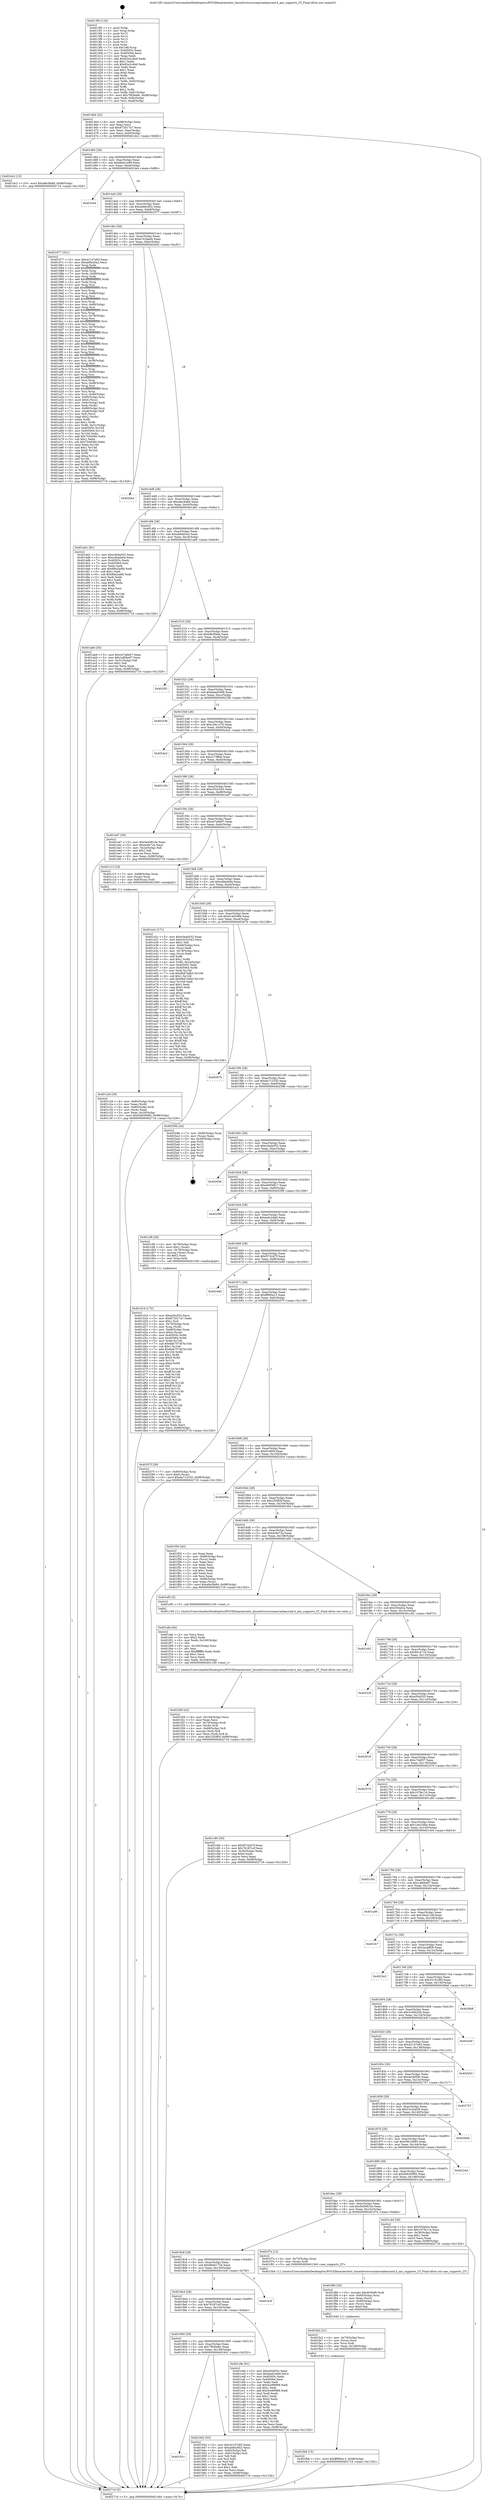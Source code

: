 digraph "0x4013f0" {
  label = "0x4013f0 (/mnt/c/Users/mathe/Desktop/tcc/POCII/binaries/extr_linuxdriversscsiaacraidaacraid.h_aac_supports_2T_Final-ollvm.out::main(0))"
  labelloc = "t"
  node[shape=record]

  Entry [label="",width=0.3,height=0.3,shape=circle,fillcolor=black,style=filled]
  "0x401464" [label="{
     0x401464 [32]\l
     | [instrs]\l
     &nbsp;&nbsp;0x401464 \<+6\>: mov -0x98(%rbp),%eax\l
     &nbsp;&nbsp;0x40146a \<+2\>: mov %eax,%ecx\l
     &nbsp;&nbsp;0x40146c \<+6\>: sub $0x872017a7,%ecx\l
     &nbsp;&nbsp;0x401472 \<+6\>: mov %eax,-0xac(%rbp)\l
     &nbsp;&nbsp;0x401478 \<+6\>: mov %ecx,-0xb0(%rbp)\l
     &nbsp;&nbsp;0x40147e \<+6\>: je 0000000000401dc2 \<main+0x9d2\>\l
  }"]
  "0x401dc2" [label="{
     0x401dc2 [15]\l
     | [instrs]\l
     &nbsp;&nbsp;0x401dc2 \<+10\>: movl $0xa9e3fa84,-0x98(%rbp)\l
     &nbsp;&nbsp;0x401dcc \<+5\>: jmp 0000000000402716 \<main+0x1326\>\l
  }"]
  "0x401484" [label="{
     0x401484 [28]\l
     | [instrs]\l
     &nbsp;&nbsp;0x401484 \<+5\>: jmp 0000000000401489 \<main+0x99\>\l
     &nbsp;&nbsp;0x401489 \<+6\>: mov -0xac(%rbp),%eax\l
     &nbsp;&nbsp;0x40148f \<+5\>: sub $0x9bdc1e99,%eax\l
     &nbsp;&nbsp;0x401494 \<+6\>: mov %eax,-0xb4(%rbp)\l
     &nbsp;&nbsp;0x40149a \<+6\>: je 00000000004023e4 \<main+0xff4\>\l
  }"]
  Exit [label="",width=0.3,height=0.3,shape=circle,fillcolor=black,style=filled,peripheries=2]
  "0x4023e4" [label="{
     0x4023e4\l
  }", style=dashed]
  "0x4014a0" [label="{
     0x4014a0 [28]\l
     | [instrs]\l
     &nbsp;&nbsp;0x4014a0 \<+5\>: jmp 00000000004014a5 \<main+0xb5\>\l
     &nbsp;&nbsp;0x4014a5 \<+6\>: mov -0xac(%rbp),%eax\l
     &nbsp;&nbsp;0x4014ab \<+5\>: sub $0xa46bc852,%eax\l
     &nbsp;&nbsp;0x4014b0 \<+6\>: mov %eax,-0xb8(%rbp)\l
     &nbsp;&nbsp;0x4014b6 \<+6\>: je 0000000000401977 \<main+0x587\>\l
  }"]
  "0x401fb8" [label="{
     0x401fb8 [15]\l
     | [instrs]\l
     &nbsp;&nbsp;0x401fb8 \<+10\>: movl $0xff990a13,-0x98(%rbp)\l
     &nbsp;&nbsp;0x401fc2 \<+5\>: jmp 0000000000402716 \<main+0x1326\>\l
  }"]
  "0x401977" [label="{
     0x401977 [321]\l
     | [instrs]\l
     &nbsp;&nbsp;0x401977 \<+5\>: mov $0x42147e83,%eax\l
     &nbsp;&nbsp;0x40197c \<+5\>: mov $0xab9ed3a2,%ecx\l
     &nbsp;&nbsp;0x401981 \<+3\>: mov %rsp,%rdx\l
     &nbsp;&nbsp;0x401984 \<+4\>: add $0xfffffffffffffff0,%rdx\l
     &nbsp;&nbsp;0x401988 \<+3\>: mov %rdx,%rsp\l
     &nbsp;&nbsp;0x40198b \<+7\>: mov %rdx,-0x90(%rbp)\l
     &nbsp;&nbsp;0x401992 \<+3\>: mov %rsp,%rdx\l
     &nbsp;&nbsp;0x401995 \<+4\>: add $0xfffffffffffffff0,%rdx\l
     &nbsp;&nbsp;0x401999 \<+3\>: mov %rdx,%rsp\l
     &nbsp;&nbsp;0x40199c \<+3\>: mov %rsp,%rsi\l
     &nbsp;&nbsp;0x40199f \<+4\>: add $0xfffffffffffffff0,%rsi\l
     &nbsp;&nbsp;0x4019a3 \<+3\>: mov %rsi,%rsp\l
     &nbsp;&nbsp;0x4019a6 \<+7\>: mov %rsi,-0x88(%rbp)\l
     &nbsp;&nbsp;0x4019ad \<+3\>: mov %rsp,%rsi\l
     &nbsp;&nbsp;0x4019b0 \<+4\>: add $0xfffffffffffffff0,%rsi\l
     &nbsp;&nbsp;0x4019b4 \<+3\>: mov %rsi,%rsp\l
     &nbsp;&nbsp;0x4019b7 \<+4\>: mov %rsi,-0x80(%rbp)\l
     &nbsp;&nbsp;0x4019bb \<+3\>: mov %rsp,%rsi\l
     &nbsp;&nbsp;0x4019be \<+4\>: add $0xfffffffffffffff0,%rsi\l
     &nbsp;&nbsp;0x4019c2 \<+3\>: mov %rsi,%rsp\l
     &nbsp;&nbsp;0x4019c5 \<+4\>: mov %rsi,-0x78(%rbp)\l
     &nbsp;&nbsp;0x4019c9 \<+3\>: mov %rsp,%rsi\l
     &nbsp;&nbsp;0x4019cc \<+4\>: add $0xfffffffffffffff0,%rsi\l
     &nbsp;&nbsp;0x4019d0 \<+3\>: mov %rsi,%rsp\l
     &nbsp;&nbsp;0x4019d3 \<+4\>: mov %rsi,-0x70(%rbp)\l
     &nbsp;&nbsp;0x4019d7 \<+3\>: mov %rsp,%rsi\l
     &nbsp;&nbsp;0x4019da \<+4\>: add $0xfffffffffffffff0,%rsi\l
     &nbsp;&nbsp;0x4019de \<+3\>: mov %rsi,%rsp\l
     &nbsp;&nbsp;0x4019e1 \<+4\>: mov %rsi,-0x68(%rbp)\l
     &nbsp;&nbsp;0x4019e5 \<+3\>: mov %rsp,%rsi\l
     &nbsp;&nbsp;0x4019e8 \<+4\>: add $0xfffffffffffffff0,%rsi\l
     &nbsp;&nbsp;0x4019ec \<+3\>: mov %rsi,%rsp\l
     &nbsp;&nbsp;0x4019ef \<+4\>: mov %rsi,-0x60(%rbp)\l
     &nbsp;&nbsp;0x4019f3 \<+3\>: mov %rsp,%rsi\l
     &nbsp;&nbsp;0x4019f6 \<+4\>: add $0xfffffffffffffff0,%rsi\l
     &nbsp;&nbsp;0x4019fa \<+3\>: mov %rsi,%rsp\l
     &nbsp;&nbsp;0x4019fd \<+4\>: mov %rsi,-0x58(%rbp)\l
     &nbsp;&nbsp;0x401a01 \<+3\>: mov %rsp,%rsi\l
     &nbsp;&nbsp;0x401a04 \<+4\>: add $0xfffffffffffffff0,%rsi\l
     &nbsp;&nbsp;0x401a08 \<+3\>: mov %rsi,%rsp\l
     &nbsp;&nbsp;0x401a0b \<+4\>: mov %rsi,-0x50(%rbp)\l
     &nbsp;&nbsp;0x401a0f \<+3\>: mov %rsp,%rsi\l
     &nbsp;&nbsp;0x401a12 \<+4\>: add $0xfffffffffffffff0,%rsi\l
     &nbsp;&nbsp;0x401a16 \<+3\>: mov %rsi,%rsp\l
     &nbsp;&nbsp;0x401a19 \<+4\>: mov %rsi,-0x48(%rbp)\l
     &nbsp;&nbsp;0x401a1d \<+3\>: mov %rsp,%rsi\l
     &nbsp;&nbsp;0x401a20 \<+4\>: add $0xfffffffffffffff0,%rsi\l
     &nbsp;&nbsp;0x401a24 \<+3\>: mov %rsi,%rsp\l
     &nbsp;&nbsp;0x401a27 \<+4\>: mov %rsi,-0x40(%rbp)\l
     &nbsp;&nbsp;0x401a2b \<+7\>: mov -0x90(%rbp),%rsi\l
     &nbsp;&nbsp;0x401a32 \<+6\>: movl $0x0,(%rsi)\l
     &nbsp;&nbsp;0x401a38 \<+6\>: mov -0x9c(%rbp),%edi\l
     &nbsp;&nbsp;0x401a3e \<+2\>: mov %edi,(%rdx)\l
     &nbsp;&nbsp;0x401a40 \<+7\>: mov -0x88(%rbp),%rsi\l
     &nbsp;&nbsp;0x401a47 \<+7\>: mov -0xa8(%rbp),%r8\l
     &nbsp;&nbsp;0x401a4e \<+3\>: mov %r8,(%rsi)\l
     &nbsp;&nbsp;0x401a51 \<+3\>: cmpl $0x2,(%rdx)\l
     &nbsp;&nbsp;0x401a54 \<+4\>: setne %r9b\l
     &nbsp;&nbsp;0x401a58 \<+4\>: and $0x1,%r9b\l
     &nbsp;&nbsp;0x401a5c \<+4\>: mov %r9b,-0x31(%rbp)\l
     &nbsp;&nbsp;0x401a60 \<+8\>: mov 0x40505c,%r10d\l
     &nbsp;&nbsp;0x401a68 \<+8\>: mov 0x405064,%r11d\l
     &nbsp;&nbsp;0x401a70 \<+3\>: mov %r10d,%ebx\l
     &nbsp;&nbsp;0x401a73 \<+6\>: add $0x704d380,%ebx\l
     &nbsp;&nbsp;0x401a79 \<+3\>: sub $0x1,%ebx\l
     &nbsp;&nbsp;0x401a7c \<+6\>: sub $0x704d380,%ebx\l
     &nbsp;&nbsp;0x401a82 \<+4\>: imul %ebx,%r10d\l
     &nbsp;&nbsp;0x401a86 \<+4\>: and $0x1,%r10d\l
     &nbsp;&nbsp;0x401a8a \<+4\>: cmp $0x0,%r10d\l
     &nbsp;&nbsp;0x401a8e \<+4\>: sete %r9b\l
     &nbsp;&nbsp;0x401a92 \<+4\>: cmp $0xa,%r11d\l
     &nbsp;&nbsp;0x401a96 \<+4\>: setl %r14b\l
     &nbsp;&nbsp;0x401a9a \<+3\>: mov %r9b,%r15b\l
     &nbsp;&nbsp;0x401a9d \<+3\>: and %r14b,%r15b\l
     &nbsp;&nbsp;0x401aa0 \<+3\>: xor %r14b,%r9b\l
     &nbsp;&nbsp;0x401aa3 \<+3\>: or %r9b,%r15b\l
     &nbsp;&nbsp;0x401aa6 \<+4\>: test $0x1,%r15b\l
     &nbsp;&nbsp;0x401aaa \<+3\>: cmovne %ecx,%eax\l
     &nbsp;&nbsp;0x401aad \<+6\>: mov %eax,-0x98(%rbp)\l
     &nbsp;&nbsp;0x401ab3 \<+5\>: jmp 0000000000402716 \<main+0x1326\>\l
  }"]
  "0x4014bc" [label="{
     0x4014bc [28]\l
     | [instrs]\l
     &nbsp;&nbsp;0x4014bc \<+5\>: jmp 00000000004014c1 \<main+0xd1\>\l
     &nbsp;&nbsp;0x4014c1 \<+6\>: mov -0xac(%rbp),%eax\l
     &nbsp;&nbsp;0x4014c7 \<+5\>: sub $0xa7e34ad4,%eax\l
     &nbsp;&nbsp;0x4014cc \<+6\>: mov %eax,-0xbc(%rbp)\l
     &nbsp;&nbsp;0x4014d2 \<+6\>: je 00000000004020e2 \<main+0xcf2\>\l
  }"]
  "0x401fa3" [label="{
     0x401fa3 [21]\l
     | [instrs]\l
     &nbsp;&nbsp;0x401fa3 \<+4\>: mov -0x70(%rbp),%rcx\l
     &nbsp;&nbsp;0x401fa7 \<+3\>: mov (%rcx),%rcx\l
     &nbsp;&nbsp;0x401faa \<+3\>: mov %rcx,%rdi\l
     &nbsp;&nbsp;0x401fad \<+6\>: mov %eax,-0x168(%rbp)\l
     &nbsp;&nbsp;0x401fb3 \<+5\>: call 0000000000401030 \<free@plt\>\l
     | [calls]\l
     &nbsp;&nbsp;0x401030 \{1\} (unknown)\l
  }"]
  "0x4020e2" [label="{
     0x4020e2\l
  }", style=dashed]
  "0x4014d8" [label="{
     0x4014d8 [28]\l
     | [instrs]\l
     &nbsp;&nbsp;0x4014d8 \<+5\>: jmp 00000000004014dd \<main+0xed\>\l
     &nbsp;&nbsp;0x4014dd \<+6\>: mov -0xac(%rbp),%eax\l
     &nbsp;&nbsp;0x4014e3 \<+5\>: sub $0xa9e3fa84,%eax\l
     &nbsp;&nbsp;0x4014e8 \<+6\>: mov %eax,-0xc0(%rbp)\l
     &nbsp;&nbsp;0x4014ee \<+6\>: je 0000000000401dd1 \<main+0x9e1\>\l
  }"]
  "0x401f86" [label="{
     0x401f86 [29]\l
     | [instrs]\l
     &nbsp;&nbsp;0x401f86 \<+10\>: movabs $0x4030d6,%rdi\l
     &nbsp;&nbsp;0x401f90 \<+4\>: mov -0x60(%rbp),%rcx\l
     &nbsp;&nbsp;0x401f94 \<+2\>: mov %eax,(%rcx)\l
     &nbsp;&nbsp;0x401f96 \<+4\>: mov -0x60(%rbp),%rcx\l
     &nbsp;&nbsp;0x401f9a \<+2\>: mov (%rcx),%esi\l
     &nbsp;&nbsp;0x401f9c \<+2\>: mov $0x0,%al\l
     &nbsp;&nbsp;0x401f9e \<+5\>: call 0000000000401040 \<printf@plt\>\l
     | [calls]\l
     &nbsp;&nbsp;0x401040 \{1\} (unknown)\l
  }"]
  "0x401dd1" [label="{
     0x401dd1 [91]\l
     | [instrs]\l
     &nbsp;&nbsp;0x401dd1 \<+5\>: mov $0xe3eda552,%eax\l
     &nbsp;&nbsp;0x401dd6 \<+5\>: mov $0xcd0eeb0a,%ecx\l
     &nbsp;&nbsp;0x401ddb \<+7\>: mov 0x40505c,%edx\l
     &nbsp;&nbsp;0x401de2 \<+7\>: mov 0x405064,%esi\l
     &nbsp;&nbsp;0x401de9 \<+2\>: mov %edx,%edi\l
     &nbsp;&nbsp;0x401deb \<+6\>: add $0x89a2adfd,%edi\l
     &nbsp;&nbsp;0x401df1 \<+3\>: sub $0x1,%edi\l
     &nbsp;&nbsp;0x401df4 \<+6\>: sub $0x89a2adfd,%edi\l
     &nbsp;&nbsp;0x401dfa \<+3\>: imul %edi,%edx\l
     &nbsp;&nbsp;0x401dfd \<+3\>: and $0x1,%edx\l
     &nbsp;&nbsp;0x401e00 \<+3\>: cmp $0x0,%edx\l
     &nbsp;&nbsp;0x401e03 \<+4\>: sete %r8b\l
     &nbsp;&nbsp;0x401e07 \<+3\>: cmp $0xa,%esi\l
     &nbsp;&nbsp;0x401e0a \<+4\>: setl %r9b\l
     &nbsp;&nbsp;0x401e0e \<+3\>: mov %r8b,%r10b\l
     &nbsp;&nbsp;0x401e11 \<+3\>: and %r9b,%r10b\l
     &nbsp;&nbsp;0x401e14 \<+3\>: xor %r9b,%r8b\l
     &nbsp;&nbsp;0x401e17 \<+3\>: or %r8b,%r10b\l
     &nbsp;&nbsp;0x401e1a \<+4\>: test $0x1,%r10b\l
     &nbsp;&nbsp;0x401e1e \<+3\>: cmovne %ecx,%eax\l
     &nbsp;&nbsp;0x401e21 \<+6\>: mov %eax,-0x98(%rbp)\l
     &nbsp;&nbsp;0x401e27 \<+5\>: jmp 0000000000402716 \<main+0x1326\>\l
  }"]
  "0x4014f4" [label="{
     0x4014f4 [28]\l
     | [instrs]\l
     &nbsp;&nbsp;0x4014f4 \<+5\>: jmp 00000000004014f9 \<main+0x109\>\l
     &nbsp;&nbsp;0x4014f9 \<+6\>: mov -0xac(%rbp),%eax\l
     &nbsp;&nbsp;0x4014ff \<+5\>: sub $0xab9ed3a2,%eax\l
     &nbsp;&nbsp;0x401504 \<+6\>: mov %eax,-0xc4(%rbp)\l
     &nbsp;&nbsp;0x40150a \<+6\>: je 0000000000401ab8 \<main+0x6c8\>\l
  }"]
  "0x401f26" [label="{
     0x401f26 [42]\l
     | [instrs]\l
     &nbsp;&nbsp;0x401f26 \<+6\>: mov -0x164(%rbp),%ecx\l
     &nbsp;&nbsp;0x401f2c \<+3\>: imul %eax,%ecx\l
     &nbsp;&nbsp;0x401f2f \<+4\>: mov -0x70(%rbp),%rdi\l
     &nbsp;&nbsp;0x401f33 \<+3\>: mov (%rdi),%rdi\l
     &nbsp;&nbsp;0x401f36 \<+4\>: mov -0x68(%rbp),%r8\l
     &nbsp;&nbsp;0x401f3a \<+3\>: movslq (%r8),%r8\l
     &nbsp;&nbsp;0x401f3d \<+4\>: mov %ecx,(%rdi,%r8,4)\l
     &nbsp;&nbsp;0x401f41 \<+10\>: movl $0x1f2085f,-0x98(%rbp)\l
     &nbsp;&nbsp;0x401f4b \<+5\>: jmp 0000000000402716 \<main+0x1326\>\l
  }"]
  "0x401ab8" [label="{
     0x401ab8 [30]\l
     | [instrs]\l
     &nbsp;&nbsp;0x401ab8 \<+5\>: mov $0xcb7a6b67,%eax\l
     &nbsp;&nbsp;0x401abd \<+5\>: mov $0x1a80b4f7,%ecx\l
     &nbsp;&nbsp;0x401ac2 \<+3\>: mov -0x31(%rbp),%dl\l
     &nbsp;&nbsp;0x401ac5 \<+3\>: test $0x1,%dl\l
     &nbsp;&nbsp;0x401ac8 \<+3\>: cmovne %ecx,%eax\l
     &nbsp;&nbsp;0x401acb \<+6\>: mov %eax,-0x98(%rbp)\l
     &nbsp;&nbsp;0x401ad1 \<+5\>: jmp 0000000000402716 \<main+0x1326\>\l
  }"]
  "0x401510" [label="{
     0x401510 [28]\l
     | [instrs]\l
     &nbsp;&nbsp;0x401510 \<+5\>: jmp 0000000000401515 \<main+0x125\>\l
     &nbsp;&nbsp;0x401515 \<+6\>: mov -0xac(%rbp),%eax\l
     &nbsp;&nbsp;0x40151b \<+5\>: sub $0xb8cf5e6e,%eax\l
     &nbsp;&nbsp;0x401520 \<+6\>: mov %eax,-0xc8(%rbp)\l
     &nbsp;&nbsp;0x401526 \<+6\>: je 00000000004020f1 \<main+0xd01\>\l
  }"]
  "0x401efa" [label="{
     0x401efa [44]\l
     | [instrs]\l
     &nbsp;&nbsp;0x401efa \<+2\>: xor %ecx,%ecx\l
     &nbsp;&nbsp;0x401efc \<+5\>: mov $0x2,%edx\l
     &nbsp;&nbsp;0x401f01 \<+6\>: mov %edx,-0x160(%rbp)\l
     &nbsp;&nbsp;0x401f07 \<+1\>: cltd\l
     &nbsp;&nbsp;0x401f08 \<+6\>: mov -0x160(%rbp),%esi\l
     &nbsp;&nbsp;0x401f0e \<+2\>: idiv %esi\l
     &nbsp;&nbsp;0x401f10 \<+6\>: imul $0xfffffffe,%edx,%edx\l
     &nbsp;&nbsp;0x401f16 \<+3\>: sub $0x1,%ecx\l
     &nbsp;&nbsp;0x401f19 \<+2\>: sub %ecx,%edx\l
     &nbsp;&nbsp;0x401f1b \<+6\>: mov %edx,-0x164(%rbp)\l
     &nbsp;&nbsp;0x401f21 \<+5\>: call 0000000000401160 \<next_i\>\l
     | [calls]\l
     &nbsp;&nbsp;0x401160 \{1\} (/mnt/c/Users/mathe/Desktop/tcc/POCII/binaries/extr_linuxdriversscsiaacraidaacraid.h_aac_supports_2T_Final-ollvm.out::next_i)\l
  }"]
  "0x4020f1" [label="{
     0x4020f1\l
  }", style=dashed]
  "0x40152c" [label="{
     0x40152c [28]\l
     | [instrs]\l
     &nbsp;&nbsp;0x40152c \<+5\>: jmp 0000000000401531 \<main+0x141\>\l
     &nbsp;&nbsp;0x401531 \<+6\>: mov -0xac(%rbp),%eax\l
     &nbsp;&nbsp;0x401537 \<+5\>: sub $0xbaad5408,%eax\l
     &nbsp;&nbsp;0x40153c \<+6\>: mov %eax,-0xcc(%rbp)\l
     &nbsp;&nbsp;0x401542 \<+6\>: je 0000000000402336 \<main+0xf46\>\l
  }"]
  "0x401d16" [label="{
     0x401d16 [172]\l
     | [instrs]\l
     &nbsp;&nbsp;0x401d16 \<+5\>: mov $0xa50a553,%ecx\l
     &nbsp;&nbsp;0x401d1b \<+5\>: mov $0x872017a7,%edx\l
     &nbsp;&nbsp;0x401d20 \<+3\>: mov $0x1,%sil\l
     &nbsp;&nbsp;0x401d23 \<+4\>: mov -0x70(%rbp),%rdi\l
     &nbsp;&nbsp;0x401d27 \<+3\>: mov %rax,(%rdi)\l
     &nbsp;&nbsp;0x401d2a \<+4\>: mov -0x68(%rbp),%rax\l
     &nbsp;&nbsp;0x401d2e \<+6\>: movl $0x0,(%rax)\l
     &nbsp;&nbsp;0x401d34 \<+8\>: mov 0x40505c,%r8d\l
     &nbsp;&nbsp;0x401d3c \<+8\>: mov 0x405064,%r9d\l
     &nbsp;&nbsp;0x401d44 \<+3\>: mov %r8d,%r10d\l
     &nbsp;&nbsp;0x401d47 \<+7\>: sub $0x6ab7574f,%r10d\l
     &nbsp;&nbsp;0x401d4e \<+4\>: sub $0x1,%r10d\l
     &nbsp;&nbsp;0x401d52 \<+7\>: add $0x6ab7574f,%r10d\l
     &nbsp;&nbsp;0x401d59 \<+4\>: imul %r10d,%r8d\l
     &nbsp;&nbsp;0x401d5d \<+4\>: and $0x1,%r8d\l
     &nbsp;&nbsp;0x401d61 \<+4\>: cmp $0x0,%r8d\l
     &nbsp;&nbsp;0x401d65 \<+4\>: sete %r11b\l
     &nbsp;&nbsp;0x401d69 \<+4\>: cmp $0xa,%r9d\l
     &nbsp;&nbsp;0x401d6d \<+3\>: setl %bl\l
     &nbsp;&nbsp;0x401d70 \<+3\>: mov %r11b,%r14b\l
     &nbsp;&nbsp;0x401d73 \<+4\>: xor $0xff,%r14b\l
     &nbsp;&nbsp;0x401d77 \<+3\>: mov %bl,%r15b\l
     &nbsp;&nbsp;0x401d7a \<+4\>: xor $0xff,%r15b\l
     &nbsp;&nbsp;0x401d7e \<+4\>: xor $0x1,%sil\l
     &nbsp;&nbsp;0x401d82 \<+3\>: mov %r14b,%r12b\l
     &nbsp;&nbsp;0x401d85 \<+4\>: and $0xff,%r12b\l
     &nbsp;&nbsp;0x401d89 \<+3\>: and %sil,%r11b\l
     &nbsp;&nbsp;0x401d8c \<+3\>: mov %r15b,%r13b\l
     &nbsp;&nbsp;0x401d8f \<+4\>: and $0xff,%r13b\l
     &nbsp;&nbsp;0x401d93 \<+3\>: and %sil,%bl\l
     &nbsp;&nbsp;0x401d96 \<+3\>: or %r11b,%r12b\l
     &nbsp;&nbsp;0x401d99 \<+3\>: or %bl,%r13b\l
     &nbsp;&nbsp;0x401d9c \<+3\>: xor %r13b,%r12b\l
     &nbsp;&nbsp;0x401d9f \<+3\>: or %r15b,%r14b\l
     &nbsp;&nbsp;0x401da2 \<+4\>: xor $0xff,%r14b\l
     &nbsp;&nbsp;0x401da6 \<+4\>: or $0x1,%sil\l
     &nbsp;&nbsp;0x401daa \<+3\>: and %sil,%r14b\l
     &nbsp;&nbsp;0x401dad \<+3\>: or %r14b,%r12b\l
     &nbsp;&nbsp;0x401db0 \<+4\>: test $0x1,%r12b\l
     &nbsp;&nbsp;0x401db4 \<+3\>: cmovne %edx,%ecx\l
     &nbsp;&nbsp;0x401db7 \<+6\>: mov %ecx,-0x98(%rbp)\l
     &nbsp;&nbsp;0x401dbd \<+5\>: jmp 0000000000402716 \<main+0x1326\>\l
  }"]
  "0x402336" [label="{
     0x402336\l
  }", style=dashed]
  "0x401548" [label="{
     0x401548 [28]\l
     | [instrs]\l
     &nbsp;&nbsp;0x401548 \<+5\>: jmp 000000000040154d \<main+0x15d\>\l
     &nbsp;&nbsp;0x40154d \<+6\>: mov -0xac(%rbp),%eax\l
     &nbsp;&nbsp;0x401553 \<+5\>: sub $0xc26c1c7b,%eax\l
     &nbsp;&nbsp;0x401558 \<+6\>: mov %eax,-0xd0(%rbp)\l
     &nbsp;&nbsp;0x40155e \<+6\>: je 00000000004024e2 \<main+0x10f2\>\l
  }"]
  "0x401c26" [label="{
     0x401c26 [30]\l
     | [instrs]\l
     &nbsp;&nbsp;0x401c26 \<+4\>: mov -0x80(%rbp),%rdi\l
     &nbsp;&nbsp;0x401c2a \<+2\>: mov %eax,(%rdi)\l
     &nbsp;&nbsp;0x401c2c \<+4\>: mov -0x80(%rbp),%rdi\l
     &nbsp;&nbsp;0x401c30 \<+2\>: mov (%rdi),%eax\l
     &nbsp;&nbsp;0x401c32 \<+3\>: mov %eax,-0x30(%rbp)\l
     &nbsp;&nbsp;0x401c35 \<+10\>: movl $0x5b630995,-0x98(%rbp)\l
     &nbsp;&nbsp;0x401c3f \<+5\>: jmp 0000000000402716 \<main+0x1326\>\l
  }"]
  "0x4024e2" [label="{
     0x4024e2\l
  }", style=dashed]
  "0x401564" [label="{
     0x401564 [28]\l
     | [instrs]\l
     &nbsp;&nbsp;0x401564 \<+5\>: jmp 0000000000401569 \<main+0x179\>\l
     &nbsp;&nbsp;0x401569 \<+6\>: mov -0xac(%rbp),%eax\l
     &nbsp;&nbsp;0x40156f \<+5\>: sub $0xc273ffeb,%eax\l
     &nbsp;&nbsp;0x401574 \<+6\>: mov %eax,-0xd4(%rbp)\l
     &nbsp;&nbsp;0x40157a \<+6\>: je 0000000000402184 \<main+0xd94\>\l
  }"]
  "0x4013f0" [label="{
     0x4013f0 [116]\l
     | [instrs]\l
     &nbsp;&nbsp;0x4013f0 \<+1\>: push %rbp\l
     &nbsp;&nbsp;0x4013f1 \<+3\>: mov %rsp,%rbp\l
     &nbsp;&nbsp;0x4013f4 \<+2\>: push %r15\l
     &nbsp;&nbsp;0x4013f6 \<+2\>: push %r14\l
     &nbsp;&nbsp;0x4013f8 \<+2\>: push %r13\l
     &nbsp;&nbsp;0x4013fa \<+2\>: push %r12\l
     &nbsp;&nbsp;0x4013fc \<+1\>: push %rbx\l
     &nbsp;&nbsp;0x4013fd \<+7\>: sub $0x168,%rsp\l
     &nbsp;&nbsp;0x401404 \<+7\>: mov 0x40505c,%eax\l
     &nbsp;&nbsp;0x40140b \<+7\>: mov 0x405064,%ecx\l
     &nbsp;&nbsp;0x401412 \<+2\>: mov %eax,%edx\l
     &nbsp;&nbsp;0x401414 \<+6\>: add $0x82e2c4bd,%edx\l
     &nbsp;&nbsp;0x40141a \<+3\>: sub $0x1,%edx\l
     &nbsp;&nbsp;0x40141d \<+6\>: sub $0x82e2c4bd,%edx\l
     &nbsp;&nbsp;0x401423 \<+3\>: imul %edx,%eax\l
     &nbsp;&nbsp;0x401426 \<+3\>: and $0x1,%eax\l
     &nbsp;&nbsp;0x401429 \<+3\>: cmp $0x0,%eax\l
     &nbsp;&nbsp;0x40142c \<+4\>: sete %r8b\l
     &nbsp;&nbsp;0x401430 \<+4\>: and $0x1,%r8b\l
     &nbsp;&nbsp;0x401434 \<+7\>: mov %r8b,-0x92(%rbp)\l
     &nbsp;&nbsp;0x40143b \<+3\>: cmp $0xa,%ecx\l
     &nbsp;&nbsp;0x40143e \<+4\>: setl %r8b\l
     &nbsp;&nbsp;0x401442 \<+4\>: and $0x1,%r8b\l
     &nbsp;&nbsp;0x401446 \<+7\>: mov %r8b,-0x91(%rbp)\l
     &nbsp;&nbsp;0x40144d \<+10\>: movl $0x79f3be8c,-0x98(%rbp)\l
     &nbsp;&nbsp;0x401457 \<+6\>: mov %edi,-0x9c(%rbp)\l
     &nbsp;&nbsp;0x40145d \<+7\>: mov %rsi,-0xa8(%rbp)\l
  }"]
  "0x402184" [label="{
     0x402184\l
  }", style=dashed]
  "0x401580" [label="{
     0x401580 [28]\l
     | [instrs]\l
     &nbsp;&nbsp;0x401580 \<+5\>: jmp 0000000000401585 \<main+0x195\>\l
     &nbsp;&nbsp;0x401585 \<+6\>: mov -0xac(%rbp),%eax\l
     &nbsp;&nbsp;0x40158b \<+5\>: sub $0xc552c543,%eax\l
     &nbsp;&nbsp;0x401590 \<+6\>: mov %eax,-0xd8(%rbp)\l
     &nbsp;&nbsp;0x401596 \<+6\>: je 0000000000401ed7 \<main+0xae7\>\l
  }"]
  "0x402716" [label="{
     0x402716 [5]\l
     | [instrs]\l
     &nbsp;&nbsp;0x402716 \<+5\>: jmp 0000000000401464 \<main+0x74\>\l
  }"]
  "0x401ed7" [label="{
     0x401ed7 [30]\l
     | [instrs]\l
     &nbsp;&nbsp;0x401ed7 \<+5\>: mov $0x5e00810e,%eax\l
     &nbsp;&nbsp;0x401edc \<+5\>: mov $0x4c9e72a,%ecx\l
     &nbsp;&nbsp;0x401ee1 \<+3\>: mov -0x2a(%rbp),%dl\l
     &nbsp;&nbsp;0x401ee4 \<+3\>: test $0x1,%dl\l
     &nbsp;&nbsp;0x401ee7 \<+3\>: cmovne %ecx,%eax\l
     &nbsp;&nbsp;0x401eea \<+6\>: mov %eax,-0x98(%rbp)\l
     &nbsp;&nbsp;0x401ef0 \<+5\>: jmp 0000000000402716 \<main+0x1326\>\l
  }"]
  "0x40159c" [label="{
     0x40159c [28]\l
     | [instrs]\l
     &nbsp;&nbsp;0x40159c \<+5\>: jmp 00000000004015a1 \<main+0x1b1\>\l
     &nbsp;&nbsp;0x4015a1 \<+6\>: mov -0xac(%rbp),%eax\l
     &nbsp;&nbsp;0x4015a7 \<+5\>: sub $0xcb7a6b67,%eax\l
     &nbsp;&nbsp;0x4015ac \<+6\>: mov %eax,-0xdc(%rbp)\l
     &nbsp;&nbsp;0x4015b2 \<+6\>: je 0000000000401c13 \<main+0x823\>\l
  }"]
  "0x40191c" [label="{
     0x40191c\l
  }", style=dashed]
  "0x401c13" [label="{
     0x401c13 [19]\l
     | [instrs]\l
     &nbsp;&nbsp;0x401c13 \<+7\>: mov -0x88(%rbp),%rax\l
     &nbsp;&nbsp;0x401c1a \<+3\>: mov (%rax),%rax\l
     &nbsp;&nbsp;0x401c1d \<+4\>: mov 0x8(%rax),%rdi\l
     &nbsp;&nbsp;0x401c21 \<+5\>: call 0000000000401060 \<atoi@plt\>\l
     | [calls]\l
     &nbsp;&nbsp;0x401060 \{1\} (unknown)\l
  }"]
  "0x4015b8" [label="{
     0x4015b8 [28]\l
     | [instrs]\l
     &nbsp;&nbsp;0x4015b8 \<+5\>: jmp 00000000004015bd \<main+0x1cd\>\l
     &nbsp;&nbsp;0x4015bd \<+6\>: mov -0xac(%rbp),%eax\l
     &nbsp;&nbsp;0x4015c3 \<+5\>: sub $0xcd0eeb0a,%eax\l
     &nbsp;&nbsp;0x4015c8 \<+6\>: mov %eax,-0xe0(%rbp)\l
     &nbsp;&nbsp;0x4015ce \<+6\>: je 0000000000401e2c \<main+0xa3c\>\l
  }"]
  "0x401942" [label="{
     0x401942 [53]\l
     | [instrs]\l
     &nbsp;&nbsp;0x401942 \<+5\>: mov $0x42147e83,%eax\l
     &nbsp;&nbsp;0x401947 \<+5\>: mov $0xa46bc852,%ecx\l
     &nbsp;&nbsp;0x40194c \<+6\>: mov -0x92(%rbp),%dl\l
     &nbsp;&nbsp;0x401952 \<+7\>: mov -0x91(%rbp),%sil\l
     &nbsp;&nbsp;0x401959 \<+3\>: mov %dl,%dil\l
     &nbsp;&nbsp;0x40195c \<+3\>: and %sil,%dil\l
     &nbsp;&nbsp;0x40195f \<+3\>: xor %sil,%dl\l
     &nbsp;&nbsp;0x401962 \<+3\>: or %dl,%dil\l
     &nbsp;&nbsp;0x401965 \<+4\>: test $0x1,%dil\l
     &nbsp;&nbsp;0x401969 \<+3\>: cmovne %ecx,%eax\l
     &nbsp;&nbsp;0x40196c \<+6\>: mov %eax,-0x98(%rbp)\l
     &nbsp;&nbsp;0x401972 \<+5\>: jmp 0000000000402716 \<main+0x1326\>\l
  }"]
  "0x401e2c" [label="{
     0x401e2c [171]\l
     | [instrs]\l
     &nbsp;&nbsp;0x401e2c \<+5\>: mov $0xe3eda552,%eax\l
     &nbsp;&nbsp;0x401e31 \<+5\>: mov $0xc552c543,%ecx\l
     &nbsp;&nbsp;0x401e36 \<+2\>: mov $0x1,%dl\l
     &nbsp;&nbsp;0x401e38 \<+4\>: mov -0x68(%rbp),%rsi\l
     &nbsp;&nbsp;0x401e3c \<+2\>: mov (%rsi),%edi\l
     &nbsp;&nbsp;0x401e3e \<+4\>: mov -0x78(%rbp),%rsi\l
     &nbsp;&nbsp;0x401e42 \<+2\>: cmp (%rsi),%edi\l
     &nbsp;&nbsp;0x401e44 \<+4\>: setl %r8b\l
     &nbsp;&nbsp;0x401e48 \<+4\>: and $0x1,%r8b\l
     &nbsp;&nbsp;0x401e4c \<+4\>: mov %r8b,-0x2a(%rbp)\l
     &nbsp;&nbsp;0x401e50 \<+7\>: mov 0x40505c,%edi\l
     &nbsp;&nbsp;0x401e57 \<+8\>: mov 0x405064,%r9d\l
     &nbsp;&nbsp;0x401e5f \<+3\>: mov %edi,%r10d\l
     &nbsp;&nbsp;0x401e62 \<+7\>: sub $0x9bd7ddb3,%r10d\l
     &nbsp;&nbsp;0x401e69 \<+4\>: sub $0x1,%r10d\l
     &nbsp;&nbsp;0x401e6d \<+7\>: add $0x9bd7ddb3,%r10d\l
     &nbsp;&nbsp;0x401e74 \<+4\>: imul %r10d,%edi\l
     &nbsp;&nbsp;0x401e78 \<+3\>: and $0x1,%edi\l
     &nbsp;&nbsp;0x401e7b \<+3\>: cmp $0x0,%edi\l
     &nbsp;&nbsp;0x401e7e \<+4\>: sete %r8b\l
     &nbsp;&nbsp;0x401e82 \<+4\>: cmp $0xa,%r9d\l
     &nbsp;&nbsp;0x401e86 \<+4\>: setl %r11b\l
     &nbsp;&nbsp;0x401e8a \<+3\>: mov %r8b,%bl\l
     &nbsp;&nbsp;0x401e8d \<+3\>: xor $0xff,%bl\l
     &nbsp;&nbsp;0x401e90 \<+3\>: mov %r11b,%r14b\l
     &nbsp;&nbsp;0x401e93 \<+4\>: xor $0xff,%r14b\l
     &nbsp;&nbsp;0x401e97 \<+3\>: xor $0x1,%dl\l
     &nbsp;&nbsp;0x401e9a \<+3\>: mov %bl,%r15b\l
     &nbsp;&nbsp;0x401e9d \<+4\>: and $0xff,%r15b\l
     &nbsp;&nbsp;0x401ea1 \<+3\>: and %dl,%r8b\l
     &nbsp;&nbsp;0x401ea4 \<+3\>: mov %r14b,%r12b\l
     &nbsp;&nbsp;0x401ea7 \<+4\>: and $0xff,%r12b\l
     &nbsp;&nbsp;0x401eab \<+3\>: and %dl,%r11b\l
     &nbsp;&nbsp;0x401eae \<+3\>: or %r8b,%r15b\l
     &nbsp;&nbsp;0x401eb1 \<+3\>: or %r11b,%r12b\l
     &nbsp;&nbsp;0x401eb4 \<+3\>: xor %r12b,%r15b\l
     &nbsp;&nbsp;0x401eb7 \<+3\>: or %r14b,%bl\l
     &nbsp;&nbsp;0x401eba \<+3\>: xor $0xff,%bl\l
     &nbsp;&nbsp;0x401ebd \<+3\>: or $0x1,%dl\l
     &nbsp;&nbsp;0x401ec0 \<+2\>: and %dl,%bl\l
     &nbsp;&nbsp;0x401ec2 \<+3\>: or %bl,%r15b\l
     &nbsp;&nbsp;0x401ec5 \<+4\>: test $0x1,%r15b\l
     &nbsp;&nbsp;0x401ec9 \<+3\>: cmovne %ecx,%eax\l
     &nbsp;&nbsp;0x401ecc \<+6\>: mov %eax,-0x98(%rbp)\l
     &nbsp;&nbsp;0x401ed2 \<+5\>: jmp 0000000000402716 \<main+0x1326\>\l
  }"]
  "0x4015d4" [label="{
     0x4015d4 [28]\l
     | [instrs]\l
     &nbsp;&nbsp;0x4015d4 \<+5\>: jmp 00000000004015d9 \<main+0x1e9\>\l
     &nbsp;&nbsp;0x4015d9 \<+6\>: mov -0xac(%rbp),%eax\l
     &nbsp;&nbsp;0x4015df \<+5\>: sub $0xd1a0249b,%eax\l
     &nbsp;&nbsp;0x4015e4 \<+6\>: mov %eax,-0xe4(%rbp)\l
     &nbsp;&nbsp;0x4015ea \<+6\>: je 000000000040267b \<main+0x128b\>\l
  }"]
  "0x401900" [label="{
     0x401900 [28]\l
     | [instrs]\l
     &nbsp;&nbsp;0x401900 \<+5\>: jmp 0000000000401905 \<main+0x515\>\l
     &nbsp;&nbsp;0x401905 \<+6\>: mov -0xac(%rbp),%eax\l
     &nbsp;&nbsp;0x40190b \<+5\>: sub $0x79f3be8c,%eax\l
     &nbsp;&nbsp;0x401910 \<+6\>: mov %eax,-0x158(%rbp)\l
     &nbsp;&nbsp;0x401916 \<+6\>: je 0000000000401942 \<main+0x552\>\l
  }"]
  "0x40267b" [label="{
     0x40267b\l
  }", style=dashed]
  "0x4015f0" [label="{
     0x4015f0 [28]\l
     | [instrs]\l
     &nbsp;&nbsp;0x4015f0 \<+5\>: jmp 00000000004015f5 \<main+0x205\>\l
     &nbsp;&nbsp;0x4015f5 \<+6\>: mov -0xac(%rbp),%eax\l
     &nbsp;&nbsp;0x4015fb \<+5\>: sub $0xda712335,%eax\l
     &nbsp;&nbsp;0x401600 \<+6\>: mov %eax,-0xe8(%rbp)\l
     &nbsp;&nbsp;0x401606 \<+6\>: je 000000000040259b \<main+0x11ab\>\l
  }"]
  "0x401c9e" [label="{
     0x401c9e [91]\l
     | [instrs]\l
     &nbsp;&nbsp;0x401c9e \<+5\>: mov $0xa50a553,%eax\l
     &nbsp;&nbsp;0x401ca3 \<+5\>: mov $0xeedc2ddd,%ecx\l
     &nbsp;&nbsp;0x401ca8 \<+7\>: mov 0x40505c,%edx\l
     &nbsp;&nbsp;0x401caf \<+7\>: mov 0x405064,%esi\l
     &nbsp;&nbsp;0x401cb6 \<+2\>: mov %edx,%edi\l
     &nbsp;&nbsp;0x401cb8 \<+6\>: sub $0x5ce99988,%edi\l
     &nbsp;&nbsp;0x401cbe \<+3\>: sub $0x1,%edi\l
     &nbsp;&nbsp;0x401cc1 \<+6\>: add $0x5ce99988,%edi\l
     &nbsp;&nbsp;0x401cc7 \<+3\>: imul %edi,%edx\l
     &nbsp;&nbsp;0x401cca \<+3\>: and $0x1,%edx\l
     &nbsp;&nbsp;0x401ccd \<+3\>: cmp $0x0,%edx\l
     &nbsp;&nbsp;0x401cd0 \<+4\>: sete %r8b\l
     &nbsp;&nbsp;0x401cd4 \<+3\>: cmp $0xa,%esi\l
     &nbsp;&nbsp;0x401cd7 \<+4\>: setl %r9b\l
     &nbsp;&nbsp;0x401cdb \<+3\>: mov %r8b,%r10b\l
     &nbsp;&nbsp;0x401cde \<+3\>: and %r9b,%r10b\l
     &nbsp;&nbsp;0x401ce1 \<+3\>: xor %r9b,%r8b\l
     &nbsp;&nbsp;0x401ce4 \<+3\>: or %r8b,%r10b\l
     &nbsp;&nbsp;0x401ce7 \<+4\>: test $0x1,%r10b\l
     &nbsp;&nbsp;0x401ceb \<+3\>: cmovne %ecx,%eax\l
     &nbsp;&nbsp;0x401cee \<+6\>: mov %eax,-0x98(%rbp)\l
     &nbsp;&nbsp;0x401cf4 \<+5\>: jmp 0000000000402716 \<main+0x1326\>\l
  }"]
  "0x40259b" [label="{
     0x40259b [24]\l
     | [instrs]\l
     &nbsp;&nbsp;0x40259b \<+7\>: mov -0x90(%rbp),%rax\l
     &nbsp;&nbsp;0x4025a2 \<+2\>: mov (%rax),%eax\l
     &nbsp;&nbsp;0x4025a4 \<+4\>: lea -0x28(%rbp),%rsp\l
     &nbsp;&nbsp;0x4025a8 \<+1\>: pop %rbx\l
     &nbsp;&nbsp;0x4025a9 \<+2\>: pop %r12\l
     &nbsp;&nbsp;0x4025ab \<+2\>: pop %r13\l
     &nbsp;&nbsp;0x4025ad \<+2\>: pop %r14\l
     &nbsp;&nbsp;0x4025af \<+2\>: pop %r15\l
     &nbsp;&nbsp;0x4025b1 \<+1\>: pop %rbp\l
     &nbsp;&nbsp;0x4025b2 \<+1\>: ret\l
  }"]
  "0x40160c" [label="{
     0x40160c [28]\l
     | [instrs]\l
     &nbsp;&nbsp;0x40160c \<+5\>: jmp 0000000000401611 \<main+0x221\>\l
     &nbsp;&nbsp;0x401611 \<+6\>: mov -0xac(%rbp),%eax\l
     &nbsp;&nbsp;0x401617 \<+5\>: sub $0xe3eda552,%eax\l
     &nbsp;&nbsp;0x40161c \<+6\>: mov %eax,-0xec(%rbp)\l
     &nbsp;&nbsp;0x401622 \<+6\>: je 0000000000402656 \<main+0x1266\>\l
  }"]
  "0x4018e4" [label="{
     0x4018e4 [28]\l
     | [instrs]\l
     &nbsp;&nbsp;0x4018e4 \<+5\>: jmp 00000000004018e9 \<main+0x4f9\>\l
     &nbsp;&nbsp;0x4018e9 \<+6\>: mov -0xac(%rbp),%eax\l
     &nbsp;&nbsp;0x4018ef \<+5\>: sub $0x76187ccf,%eax\l
     &nbsp;&nbsp;0x4018f4 \<+6\>: mov %eax,-0x154(%rbp)\l
     &nbsp;&nbsp;0x4018fa \<+6\>: je 0000000000401c9e \<main+0x8ae\>\l
  }"]
  "0x402656" [label="{
     0x402656\l
  }", style=dashed]
  "0x401628" [label="{
     0x401628 [28]\l
     | [instrs]\l
     &nbsp;&nbsp;0x401628 \<+5\>: jmp 000000000040162d \<main+0x23d\>\l
     &nbsp;&nbsp;0x40162d \<+6\>: mov -0xac(%rbp),%eax\l
     &nbsp;&nbsp;0x401633 \<+5\>: sub $0xe6959817,%eax\l
     &nbsp;&nbsp;0x401638 \<+6\>: mov %eax,-0xf0(%rbp)\l
     &nbsp;&nbsp;0x40163e \<+6\>: je 00000000004025f8 \<main+0x1208\>\l
  }"]
  "0x401b5f" [label="{
     0x401b5f\l
  }", style=dashed]
  "0x4025f8" [label="{
     0x4025f8\l
  }", style=dashed]
  "0x401644" [label="{
     0x401644 [28]\l
     | [instrs]\l
     &nbsp;&nbsp;0x401644 \<+5\>: jmp 0000000000401649 \<main+0x259\>\l
     &nbsp;&nbsp;0x401649 \<+6\>: mov -0xac(%rbp),%eax\l
     &nbsp;&nbsp;0x40164f \<+5\>: sub $0xeedc2ddd,%eax\l
     &nbsp;&nbsp;0x401654 \<+6\>: mov %eax,-0xf4(%rbp)\l
     &nbsp;&nbsp;0x40165a \<+6\>: je 0000000000401cf9 \<main+0x909\>\l
  }"]
  "0x4018c8" [label="{
     0x4018c8 [28]\l
     | [instrs]\l
     &nbsp;&nbsp;0x4018c8 \<+5\>: jmp 00000000004018cd \<main+0x4dd\>\l
     &nbsp;&nbsp;0x4018cd \<+6\>: mov -0xac(%rbp),%eax\l
     &nbsp;&nbsp;0x4018d3 \<+5\>: sub $0x68d41734,%eax\l
     &nbsp;&nbsp;0x4018d8 \<+6\>: mov %eax,-0x150(%rbp)\l
     &nbsp;&nbsp;0x4018de \<+6\>: je 0000000000401b5f \<main+0x76f\>\l
  }"]
  "0x401cf9" [label="{
     0x401cf9 [29]\l
     | [instrs]\l
     &nbsp;&nbsp;0x401cf9 \<+4\>: mov -0x78(%rbp),%rax\l
     &nbsp;&nbsp;0x401cfd \<+6\>: movl $0x1,(%rax)\l
     &nbsp;&nbsp;0x401d03 \<+4\>: mov -0x78(%rbp),%rax\l
     &nbsp;&nbsp;0x401d07 \<+3\>: movslq (%rax),%rax\l
     &nbsp;&nbsp;0x401d0a \<+4\>: shl $0x2,%rax\l
     &nbsp;&nbsp;0x401d0e \<+3\>: mov %rax,%rdi\l
     &nbsp;&nbsp;0x401d11 \<+5\>: call 0000000000401050 \<malloc@plt\>\l
     | [calls]\l
     &nbsp;&nbsp;0x401050 \{1\} (unknown)\l
  }"]
  "0x401660" [label="{
     0x401660 [28]\l
     | [instrs]\l
     &nbsp;&nbsp;0x401660 \<+5\>: jmp 0000000000401665 \<main+0x275\>\l
     &nbsp;&nbsp;0x401665 \<+6\>: mov -0xac(%rbp),%eax\l
     &nbsp;&nbsp;0x40166b \<+5\>: sub $0xf5742d7f,%eax\l
     &nbsp;&nbsp;0x401670 \<+6\>: mov %eax,-0xf8(%rbp)\l
     &nbsp;&nbsp;0x401676 \<+6\>: je 0000000000402440 \<main+0x1050\>\l
  }"]
  "0x401f7a" [label="{
     0x401f7a [12]\l
     | [instrs]\l
     &nbsp;&nbsp;0x401f7a \<+4\>: mov -0x70(%rbp),%rax\l
     &nbsp;&nbsp;0x401f7e \<+3\>: mov (%rax),%rdi\l
     &nbsp;&nbsp;0x401f81 \<+5\>: call 00000000004013b0 \<aac_supports_2T\>\l
     | [calls]\l
     &nbsp;&nbsp;0x4013b0 \{1\} (/mnt/c/Users/mathe/Desktop/tcc/POCII/binaries/extr_linuxdriversscsiaacraidaacraid.h_aac_supports_2T_Final-ollvm.out::aac_supports_2T)\l
  }"]
  "0x402440" [label="{
     0x402440\l
  }", style=dashed]
  "0x40167c" [label="{
     0x40167c [28]\l
     | [instrs]\l
     &nbsp;&nbsp;0x40167c \<+5\>: jmp 0000000000401681 \<main+0x291\>\l
     &nbsp;&nbsp;0x401681 \<+6\>: mov -0xac(%rbp),%eax\l
     &nbsp;&nbsp;0x401687 \<+5\>: sub $0xff990a13,%eax\l
     &nbsp;&nbsp;0x40168c \<+6\>: mov %eax,-0xfc(%rbp)\l
     &nbsp;&nbsp;0x401692 \<+6\>: je 000000000040257f \<main+0x118f\>\l
  }"]
  "0x4018ac" [label="{
     0x4018ac [28]\l
     | [instrs]\l
     &nbsp;&nbsp;0x4018ac \<+5\>: jmp 00000000004018b1 \<main+0x4c1\>\l
     &nbsp;&nbsp;0x4018b1 \<+6\>: mov -0xac(%rbp),%eax\l
     &nbsp;&nbsp;0x4018b7 \<+5\>: sub $0x5e00810e,%eax\l
     &nbsp;&nbsp;0x4018bc \<+6\>: mov %eax,-0x14c(%rbp)\l
     &nbsp;&nbsp;0x4018c2 \<+6\>: je 0000000000401f7a \<main+0xb8a\>\l
  }"]
  "0x40257f" [label="{
     0x40257f [28]\l
     | [instrs]\l
     &nbsp;&nbsp;0x40257f \<+7\>: mov -0x90(%rbp),%rax\l
     &nbsp;&nbsp;0x402586 \<+6\>: movl $0x0,(%rax)\l
     &nbsp;&nbsp;0x40258c \<+10\>: movl $0xda712335,-0x98(%rbp)\l
     &nbsp;&nbsp;0x402596 \<+5\>: jmp 0000000000402716 \<main+0x1326\>\l
  }"]
  "0x401698" [label="{
     0x401698 [28]\l
     | [instrs]\l
     &nbsp;&nbsp;0x401698 \<+5\>: jmp 000000000040169d \<main+0x2ad\>\l
     &nbsp;&nbsp;0x40169d \<+6\>: mov -0xac(%rbp),%eax\l
     &nbsp;&nbsp;0x4016a3 \<+5\>: sub $0x91ef09,%eax\l
     &nbsp;&nbsp;0x4016a8 \<+6\>: mov %eax,-0x100(%rbp)\l
     &nbsp;&nbsp;0x4016ae \<+6\>: je 000000000040205a \<main+0xc6a\>\l
  }"]
  "0x401c44" [label="{
     0x401c44 [30]\l
     | [instrs]\l
     &nbsp;&nbsp;0x401c44 \<+5\>: mov $0x550af2a,%eax\l
     &nbsp;&nbsp;0x401c49 \<+5\>: mov $0x107fe114,%ecx\l
     &nbsp;&nbsp;0x401c4e \<+3\>: mov -0x30(%rbp),%edx\l
     &nbsp;&nbsp;0x401c51 \<+3\>: cmp $0x1,%edx\l
     &nbsp;&nbsp;0x401c54 \<+3\>: cmovl %ecx,%eax\l
     &nbsp;&nbsp;0x401c57 \<+6\>: mov %eax,-0x98(%rbp)\l
     &nbsp;&nbsp;0x401c5d \<+5\>: jmp 0000000000402716 \<main+0x1326\>\l
  }"]
  "0x40205a" [label="{
     0x40205a\l
  }", style=dashed]
  "0x4016b4" [label="{
     0x4016b4 [28]\l
     | [instrs]\l
     &nbsp;&nbsp;0x4016b4 \<+5\>: jmp 00000000004016b9 \<main+0x2c9\>\l
     &nbsp;&nbsp;0x4016b9 \<+6\>: mov -0xac(%rbp),%eax\l
     &nbsp;&nbsp;0x4016bf \<+5\>: sub $0x1f2085f,%eax\l
     &nbsp;&nbsp;0x4016c4 \<+6\>: mov %eax,-0x104(%rbp)\l
     &nbsp;&nbsp;0x4016ca \<+6\>: je 0000000000401f50 \<main+0xb60\>\l
  }"]
  "0x401890" [label="{
     0x401890 [28]\l
     | [instrs]\l
     &nbsp;&nbsp;0x401890 \<+5\>: jmp 0000000000401895 \<main+0x4a5\>\l
     &nbsp;&nbsp;0x401895 \<+6\>: mov -0xac(%rbp),%eax\l
     &nbsp;&nbsp;0x40189b \<+5\>: sub $0x5b630995,%eax\l
     &nbsp;&nbsp;0x4018a0 \<+6\>: mov %eax,-0x148(%rbp)\l
     &nbsp;&nbsp;0x4018a6 \<+6\>: je 0000000000401c44 \<main+0x854\>\l
  }"]
  "0x401f50" [label="{
     0x401f50 [42]\l
     | [instrs]\l
     &nbsp;&nbsp;0x401f50 \<+2\>: xor %eax,%eax\l
     &nbsp;&nbsp;0x401f52 \<+4\>: mov -0x68(%rbp),%rcx\l
     &nbsp;&nbsp;0x401f56 \<+2\>: mov (%rcx),%edx\l
     &nbsp;&nbsp;0x401f58 \<+2\>: mov %eax,%esi\l
     &nbsp;&nbsp;0x401f5a \<+2\>: sub %edx,%esi\l
     &nbsp;&nbsp;0x401f5c \<+2\>: mov %eax,%edx\l
     &nbsp;&nbsp;0x401f5e \<+3\>: sub $0x1,%edx\l
     &nbsp;&nbsp;0x401f61 \<+2\>: add %edx,%esi\l
     &nbsp;&nbsp;0x401f63 \<+2\>: sub %esi,%eax\l
     &nbsp;&nbsp;0x401f65 \<+4\>: mov -0x68(%rbp),%rcx\l
     &nbsp;&nbsp;0x401f69 \<+2\>: mov %eax,(%rcx)\l
     &nbsp;&nbsp;0x401f6b \<+10\>: movl $0xa9e3fa84,-0x98(%rbp)\l
     &nbsp;&nbsp;0x401f75 \<+5\>: jmp 0000000000402716 \<main+0x1326\>\l
  }"]
  "0x4016d0" [label="{
     0x4016d0 [28]\l
     | [instrs]\l
     &nbsp;&nbsp;0x4016d0 \<+5\>: jmp 00000000004016d5 \<main+0x2e5\>\l
     &nbsp;&nbsp;0x4016d5 \<+6\>: mov -0xac(%rbp),%eax\l
     &nbsp;&nbsp;0x4016db \<+5\>: sub $0x4c9e72a,%eax\l
     &nbsp;&nbsp;0x4016e0 \<+6\>: mov %eax,-0x108(%rbp)\l
     &nbsp;&nbsp;0x4016e6 \<+6\>: je 0000000000401ef5 \<main+0xb05\>\l
  }"]
  "0x40224d" [label="{
     0x40224d\l
  }", style=dashed]
  "0x401ef5" [label="{
     0x401ef5 [5]\l
     | [instrs]\l
     &nbsp;&nbsp;0x401ef5 \<+5\>: call 0000000000401160 \<next_i\>\l
     | [calls]\l
     &nbsp;&nbsp;0x401160 \{1\} (/mnt/c/Users/mathe/Desktop/tcc/POCII/binaries/extr_linuxdriversscsiaacraidaacraid.h_aac_supports_2T_Final-ollvm.out::next_i)\l
  }"]
  "0x4016ec" [label="{
     0x4016ec [28]\l
     | [instrs]\l
     &nbsp;&nbsp;0x4016ec \<+5\>: jmp 00000000004016f1 \<main+0x301\>\l
     &nbsp;&nbsp;0x4016f1 \<+6\>: mov -0xac(%rbp),%eax\l
     &nbsp;&nbsp;0x4016f7 \<+5\>: sub $0x550af2a,%eax\l
     &nbsp;&nbsp;0x4016fc \<+6\>: mov %eax,-0x10c(%rbp)\l
     &nbsp;&nbsp;0x401702 \<+6\>: je 0000000000401c62 \<main+0x872\>\l
  }"]
  "0x401874" [label="{
     0x401874 [28]\l
     | [instrs]\l
     &nbsp;&nbsp;0x401874 \<+5\>: jmp 0000000000401879 \<main+0x489\>\l
     &nbsp;&nbsp;0x401879 \<+6\>: mov -0xac(%rbp),%eax\l
     &nbsp;&nbsp;0x40187f \<+5\>: sub $0x59014083,%eax\l
     &nbsp;&nbsp;0x401884 \<+6\>: mov %eax,-0x144(%rbp)\l
     &nbsp;&nbsp;0x40188a \<+6\>: je 000000000040224d \<main+0xe5d\>\l
  }"]
  "0x401c62" [label="{
     0x401c62\l
  }", style=dashed]
  "0x401708" [label="{
     0x401708 [28]\l
     | [instrs]\l
     &nbsp;&nbsp;0x401708 \<+5\>: jmp 000000000040170d \<main+0x31d\>\l
     &nbsp;&nbsp;0x40170d \<+6\>: mov -0xac(%rbp),%eax\l
     &nbsp;&nbsp;0x401713 \<+5\>: sub $0x941a71b,%eax\l
     &nbsp;&nbsp;0x401718 \<+6\>: mov %eax,-0x110(%rbp)\l
     &nbsp;&nbsp;0x40171e \<+6\>: je 000000000040222f \<main+0xe3f\>\l
  }"]
  "0x4026dd" [label="{
     0x4026dd\l
  }", style=dashed]
  "0x40222f" [label="{
     0x40222f\l
  }", style=dashed]
  "0x401724" [label="{
     0x401724 [28]\l
     | [instrs]\l
     &nbsp;&nbsp;0x401724 \<+5\>: jmp 0000000000401729 \<main+0x339\>\l
     &nbsp;&nbsp;0x401729 \<+6\>: mov -0xac(%rbp),%eax\l
     &nbsp;&nbsp;0x40172f \<+5\>: sub $0xa50a553,%eax\l
     &nbsp;&nbsp;0x401734 \<+6\>: mov %eax,-0x114(%rbp)\l
     &nbsp;&nbsp;0x40173a \<+6\>: je 0000000000402619 \<main+0x1229\>\l
  }"]
  "0x401858" [label="{
     0x401858 [28]\l
     | [instrs]\l
     &nbsp;&nbsp;0x401858 \<+5\>: jmp 000000000040185d \<main+0x46d\>\l
     &nbsp;&nbsp;0x40185d \<+6\>: mov -0xac(%rbp),%eax\l
     &nbsp;&nbsp;0x401863 \<+5\>: sub $0x51e2ad29,%eax\l
     &nbsp;&nbsp;0x401868 \<+6\>: mov %eax,-0x140(%rbp)\l
     &nbsp;&nbsp;0x40186e \<+6\>: je 00000000004026dd \<main+0x12ed\>\l
  }"]
  "0x402619" [label="{
     0x402619\l
  }", style=dashed]
  "0x401740" [label="{
     0x401740 [28]\l
     | [instrs]\l
     &nbsp;&nbsp;0x401740 \<+5\>: jmp 0000000000401745 \<main+0x355\>\l
     &nbsp;&nbsp;0x401745 \<+6\>: mov -0xac(%rbp),%eax\l
     &nbsp;&nbsp;0x40174b \<+5\>: sub $0xc7def07,%eax\l
     &nbsp;&nbsp;0x401750 \<+6\>: mov %eax,-0x118(%rbp)\l
     &nbsp;&nbsp;0x401756 \<+6\>: je 0000000000402570 \<main+0x1180\>\l
  }"]
  "0x402707" [label="{
     0x402707\l
  }", style=dashed]
  "0x402570" [label="{
     0x402570\l
  }", style=dashed]
  "0x40175c" [label="{
     0x40175c [28]\l
     | [instrs]\l
     &nbsp;&nbsp;0x40175c \<+5\>: jmp 0000000000401761 \<main+0x371\>\l
     &nbsp;&nbsp;0x401761 \<+6\>: mov -0xac(%rbp),%eax\l
     &nbsp;&nbsp;0x401767 \<+5\>: sub $0x107fe114,%eax\l
     &nbsp;&nbsp;0x40176c \<+6\>: mov %eax,-0x11c(%rbp)\l
     &nbsp;&nbsp;0x401772 \<+6\>: je 0000000000401c80 \<main+0x890\>\l
  }"]
  "0x40183c" [label="{
     0x40183c [28]\l
     | [instrs]\l
     &nbsp;&nbsp;0x40183c \<+5\>: jmp 0000000000401841 \<main+0x451\>\l
     &nbsp;&nbsp;0x401841 \<+6\>: mov -0xac(%rbp),%eax\l
     &nbsp;&nbsp;0x401847 \<+5\>: sub $0x4e2bf59c,%eax\l
     &nbsp;&nbsp;0x40184c \<+6\>: mov %eax,-0x13c(%rbp)\l
     &nbsp;&nbsp;0x401852 \<+6\>: je 0000000000402707 \<main+0x1317\>\l
  }"]
  "0x401c80" [label="{
     0x401c80 [30]\l
     | [instrs]\l
     &nbsp;&nbsp;0x401c80 \<+5\>: mov $0xf5742d7f,%eax\l
     &nbsp;&nbsp;0x401c85 \<+5\>: mov $0x76187ccf,%ecx\l
     &nbsp;&nbsp;0x401c8a \<+3\>: mov -0x30(%rbp),%edx\l
     &nbsp;&nbsp;0x401c8d \<+3\>: cmp $0x0,%edx\l
     &nbsp;&nbsp;0x401c90 \<+3\>: cmove %ecx,%eax\l
     &nbsp;&nbsp;0x401c93 \<+6\>: mov %eax,-0x98(%rbp)\l
     &nbsp;&nbsp;0x401c99 \<+5\>: jmp 0000000000402716 \<main+0x1326\>\l
  }"]
  "0x401778" [label="{
     0x401778 [28]\l
     | [instrs]\l
     &nbsp;&nbsp;0x401778 \<+5\>: jmp 000000000040177d \<main+0x38d\>\l
     &nbsp;&nbsp;0x40177d \<+6\>: mov -0xac(%rbp),%eax\l
     &nbsp;&nbsp;0x401783 \<+5\>: sub $0x1a0c246e,%eax\l
     &nbsp;&nbsp;0x401788 \<+6\>: mov %eax,-0x120(%rbp)\l
     &nbsp;&nbsp;0x40178e \<+6\>: je 0000000000401c04 \<main+0x814\>\l
  }"]
  "0x4025b3" [label="{
     0x4025b3\l
  }", style=dashed]
  "0x401c04" [label="{
     0x401c04\l
  }", style=dashed]
  "0x401794" [label="{
     0x401794 [28]\l
     | [instrs]\l
     &nbsp;&nbsp;0x401794 \<+5\>: jmp 0000000000401799 \<main+0x3a9\>\l
     &nbsp;&nbsp;0x401799 \<+6\>: mov -0xac(%rbp),%eax\l
     &nbsp;&nbsp;0x40179f \<+5\>: sub $0x1a80b4f7,%eax\l
     &nbsp;&nbsp;0x4017a4 \<+6\>: mov %eax,-0x124(%rbp)\l
     &nbsp;&nbsp;0x4017aa \<+6\>: je 0000000000401ad6 \<main+0x6e6\>\l
  }"]
  "0x401820" [label="{
     0x401820 [28]\l
     | [instrs]\l
     &nbsp;&nbsp;0x401820 \<+5\>: jmp 0000000000401825 \<main+0x435\>\l
     &nbsp;&nbsp;0x401825 \<+6\>: mov -0xac(%rbp),%eax\l
     &nbsp;&nbsp;0x40182b \<+5\>: sub $0x42147e83,%eax\l
     &nbsp;&nbsp;0x401830 \<+6\>: mov %eax,-0x138(%rbp)\l
     &nbsp;&nbsp;0x401836 \<+6\>: je 00000000004025b3 \<main+0x11c3\>\l
  }"]
  "0x401ad6" [label="{
     0x401ad6\l
  }", style=dashed]
  "0x4017b0" [label="{
     0x4017b0 [28]\l
     | [instrs]\l
     &nbsp;&nbsp;0x4017b0 \<+5\>: jmp 00000000004017b5 \<main+0x3c5\>\l
     &nbsp;&nbsp;0x4017b5 \<+6\>: mov -0xac(%rbp),%eax\l
     &nbsp;&nbsp;0x4017bb \<+5\>: sub $0x20e4116f,%eax\l
     &nbsp;&nbsp;0x4017c0 \<+6\>: mov %eax,-0x128(%rbp)\l
     &nbsp;&nbsp;0x4017c6 \<+6\>: je 0000000000401fc7 \<main+0xbd7\>\l
  }"]
  "0x40244f" [label="{
     0x40244f\l
  }", style=dashed]
  "0x401fc7" [label="{
     0x401fc7\l
  }", style=dashed]
  "0x4017cc" [label="{
     0x4017cc [28]\l
     | [instrs]\l
     &nbsp;&nbsp;0x4017cc \<+5\>: jmp 00000000004017d1 \<main+0x3e1\>\l
     &nbsp;&nbsp;0x4017d1 \<+6\>: mov -0xac(%rbp),%eax\l
     &nbsp;&nbsp;0x4017d7 \<+5\>: sub $0x2acbff26,%eax\l
     &nbsp;&nbsp;0x4017dc \<+6\>: mov %eax,-0x12c(%rbp)\l
     &nbsp;&nbsp;0x4017e2 \<+6\>: je 00000000004022a3 \<main+0xeb3\>\l
  }"]
  "0x401804" [label="{
     0x401804 [28]\l
     | [instrs]\l
     &nbsp;&nbsp;0x401804 \<+5\>: jmp 0000000000401809 \<main+0x419\>\l
     &nbsp;&nbsp;0x401809 \<+6\>: mov -0xac(%rbp),%eax\l
     &nbsp;&nbsp;0x40180f \<+5\>: sub $0x3c494244,%eax\l
     &nbsp;&nbsp;0x401814 \<+6\>: mov %eax,-0x134(%rbp)\l
     &nbsp;&nbsp;0x40181a \<+6\>: je 000000000040244f \<main+0x105f\>\l
  }"]
  "0x4022a3" [label="{
     0x4022a3\l
  }", style=dashed]
  "0x4017e8" [label="{
     0x4017e8 [28]\l
     | [instrs]\l
     &nbsp;&nbsp;0x4017e8 \<+5\>: jmp 00000000004017ed \<main+0x3fd\>\l
     &nbsp;&nbsp;0x4017ed \<+6\>: mov -0xac(%rbp),%eax\l
     &nbsp;&nbsp;0x4017f3 \<+5\>: sub $0x3315c360,%eax\l
     &nbsp;&nbsp;0x4017f8 \<+6\>: mov %eax,-0x130(%rbp)\l
     &nbsp;&nbsp;0x4017fe \<+6\>: je 00000000004026b8 \<main+0x12c8\>\l
  }"]
  "0x4026b8" [label="{
     0x4026b8\l
  }", style=dashed]
  Entry -> "0x4013f0" [label=" 1"]
  "0x401464" -> "0x401dc2" [label=" 1"]
  "0x401464" -> "0x401484" [label=" 19"]
  "0x40259b" -> Exit [label=" 1"]
  "0x401484" -> "0x4023e4" [label=" 0"]
  "0x401484" -> "0x4014a0" [label=" 19"]
  "0x40257f" -> "0x402716" [label=" 1"]
  "0x4014a0" -> "0x401977" [label=" 1"]
  "0x4014a0" -> "0x4014bc" [label=" 18"]
  "0x401fb8" -> "0x402716" [label=" 1"]
  "0x4014bc" -> "0x4020e2" [label=" 0"]
  "0x4014bc" -> "0x4014d8" [label=" 18"]
  "0x401fa3" -> "0x401fb8" [label=" 1"]
  "0x4014d8" -> "0x401dd1" [label=" 2"]
  "0x4014d8" -> "0x4014f4" [label=" 16"]
  "0x401f86" -> "0x401fa3" [label=" 1"]
  "0x4014f4" -> "0x401ab8" [label=" 1"]
  "0x4014f4" -> "0x401510" [label=" 15"]
  "0x401f7a" -> "0x401f86" [label=" 1"]
  "0x401510" -> "0x4020f1" [label=" 0"]
  "0x401510" -> "0x40152c" [label=" 15"]
  "0x401f50" -> "0x402716" [label=" 1"]
  "0x40152c" -> "0x402336" [label=" 0"]
  "0x40152c" -> "0x401548" [label=" 15"]
  "0x401f26" -> "0x402716" [label=" 1"]
  "0x401548" -> "0x4024e2" [label=" 0"]
  "0x401548" -> "0x401564" [label=" 15"]
  "0x401efa" -> "0x401f26" [label=" 1"]
  "0x401564" -> "0x402184" [label=" 0"]
  "0x401564" -> "0x401580" [label=" 15"]
  "0x401ed7" -> "0x402716" [label=" 2"]
  "0x401580" -> "0x401ed7" [label=" 2"]
  "0x401580" -> "0x40159c" [label=" 13"]
  "0x401e2c" -> "0x402716" [label=" 2"]
  "0x40159c" -> "0x401c13" [label=" 1"]
  "0x40159c" -> "0x4015b8" [label=" 12"]
  "0x401dd1" -> "0x402716" [label=" 2"]
  "0x4015b8" -> "0x401e2c" [label=" 2"]
  "0x4015b8" -> "0x4015d4" [label=" 10"]
  "0x401dc2" -> "0x402716" [label=" 1"]
  "0x4015d4" -> "0x40267b" [label=" 0"]
  "0x4015d4" -> "0x4015f0" [label=" 10"]
  "0x401cf9" -> "0x401d16" [label=" 1"]
  "0x4015f0" -> "0x40259b" [label=" 1"]
  "0x4015f0" -> "0x40160c" [label=" 9"]
  "0x401c9e" -> "0x402716" [label=" 1"]
  "0x40160c" -> "0x402656" [label=" 0"]
  "0x40160c" -> "0x401628" [label=" 9"]
  "0x401c44" -> "0x402716" [label=" 1"]
  "0x401628" -> "0x4025f8" [label=" 0"]
  "0x401628" -> "0x401644" [label=" 9"]
  "0x401c26" -> "0x402716" [label=" 1"]
  "0x401644" -> "0x401cf9" [label=" 1"]
  "0x401644" -> "0x401660" [label=" 8"]
  "0x401ab8" -> "0x402716" [label=" 1"]
  "0x401660" -> "0x402440" [label=" 0"]
  "0x401660" -> "0x40167c" [label=" 8"]
  "0x401977" -> "0x402716" [label=" 1"]
  "0x40167c" -> "0x40257f" [label=" 1"]
  "0x40167c" -> "0x401698" [label=" 7"]
  "0x402716" -> "0x401464" [label=" 19"]
  "0x401698" -> "0x40205a" [label=" 0"]
  "0x401698" -> "0x4016b4" [label=" 7"]
  "0x4013f0" -> "0x401464" [label=" 1"]
  "0x4016b4" -> "0x401f50" [label=" 1"]
  "0x4016b4" -> "0x4016d0" [label=" 6"]
  "0x401900" -> "0x40191c" [label=" 0"]
  "0x4016d0" -> "0x401ef5" [label=" 1"]
  "0x4016d0" -> "0x4016ec" [label=" 5"]
  "0x401900" -> "0x401942" [label=" 1"]
  "0x4016ec" -> "0x401c62" [label=" 0"]
  "0x4016ec" -> "0x401708" [label=" 5"]
  "0x4018e4" -> "0x401900" [label=" 1"]
  "0x401708" -> "0x40222f" [label=" 0"]
  "0x401708" -> "0x401724" [label=" 5"]
  "0x4018e4" -> "0x401c9e" [label=" 1"]
  "0x401724" -> "0x402619" [label=" 0"]
  "0x401724" -> "0x401740" [label=" 5"]
  "0x4018c8" -> "0x4018e4" [label=" 2"]
  "0x401740" -> "0x402570" [label=" 0"]
  "0x401740" -> "0x40175c" [label=" 5"]
  "0x4018c8" -> "0x401b5f" [label=" 0"]
  "0x40175c" -> "0x401c80" [label=" 1"]
  "0x40175c" -> "0x401778" [label=" 4"]
  "0x4018ac" -> "0x4018c8" [label=" 2"]
  "0x401778" -> "0x401c04" [label=" 0"]
  "0x401778" -> "0x401794" [label=" 4"]
  "0x4018ac" -> "0x401f7a" [label=" 1"]
  "0x401794" -> "0x401ad6" [label=" 0"]
  "0x401794" -> "0x4017b0" [label=" 4"]
  "0x401890" -> "0x4018ac" [label=" 3"]
  "0x4017b0" -> "0x401fc7" [label=" 0"]
  "0x4017b0" -> "0x4017cc" [label=" 4"]
  "0x401890" -> "0x401c44" [label=" 1"]
  "0x4017cc" -> "0x4022a3" [label=" 0"]
  "0x4017cc" -> "0x4017e8" [label=" 4"]
  "0x401874" -> "0x401890" [label=" 4"]
  "0x4017e8" -> "0x4026b8" [label=" 0"]
  "0x4017e8" -> "0x401804" [label=" 4"]
  "0x401942" -> "0x402716" [label=" 1"]
  "0x401804" -> "0x40244f" [label=" 0"]
  "0x401804" -> "0x401820" [label=" 4"]
  "0x401ef5" -> "0x401efa" [label=" 1"]
  "0x401820" -> "0x4025b3" [label=" 0"]
  "0x401820" -> "0x40183c" [label=" 4"]
  "0x401c13" -> "0x401c26" [label=" 1"]
  "0x40183c" -> "0x402707" [label=" 0"]
  "0x40183c" -> "0x401858" [label=" 4"]
  "0x401c80" -> "0x402716" [label=" 1"]
  "0x401858" -> "0x4026dd" [label=" 0"]
  "0x401858" -> "0x401874" [label=" 4"]
  "0x401d16" -> "0x402716" [label=" 1"]
  "0x401874" -> "0x40224d" [label=" 0"]
}
